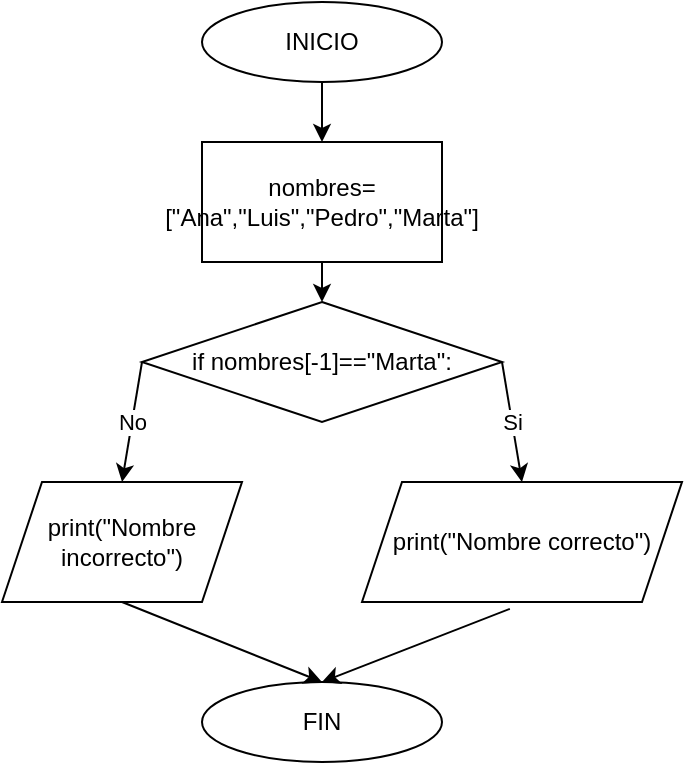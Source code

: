<mxfile version="28.0.9">
  <diagram name="Página-1" id="5l2dGNiINF_7KXSyhK-e">
    <mxGraphModel dx="698" dy="378" grid="1" gridSize="10" guides="1" tooltips="1" connect="1" arrows="1" fold="1" page="1" pageScale="1" pageWidth="827" pageHeight="1169" math="0" shadow="0">
      <root>
        <mxCell id="0" />
        <mxCell id="1" parent="0" />
        <mxCell id="RVckmzkD97EgDxdsqbsB-1" value="INICIO" style="ellipse;whiteSpace=wrap;html=1;" parent="1" vertex="1">
          <mxGeometry x="350" y="210" width="120" height="40" as="geometry" />
        </mxCell>
        <mxCell id="RVckmzkD97EgDxdsqbsB-2" value="nombres=[&quot;Ana&quot;,&quot;Luis&quot;,&quot;Pedro&quot;,&quot;Marta&quot;]" style="rounded=0;whiteSpace=wrap;html=1;" parent="1" vertex="1">
          <mxGeometry x="350" y="280" width="120" height="60" as="geometry" />
        </mxCell>
        <mxCell id="RVckmzkD97EgDxdsqbsB-4" value="" style="endArrow=classic;html=1;rounded=0;exitX=0.5;exitY=1;exitDx=0;exitDy=0;entryX=0.5;entryY=0;entryDx=0;entryDy=0;" parent="1" source="RVckmzkD97EgDxdsqbsB-1" target="RVckmzkD97EgDxdsqbsB-2" edge="1">
          <mxGeometry width="50" height="50" relative="1" as="geometry">
            <mxPoint x="390" y="270" as="sourcePoint" />
            <mxPoint x="440" y="220" as="targetPoint" />
          </mxGeometry>
        </mxCell>
        <mxCell id="RVckmzkD97EgDxdsqbsB-5" value="if nombres[-1]==&quot;Marta&quot;:" style="rhombus;whiteSpace=wrap;html=1;" parent="1" vertex="1">
          <mxGeometry x="320" y="360" width="180" height="60" as="geometry" />
        </mxCell>
        <mxCell id="RVckmzkD97EgDxdsqbsB-6" value="print(&quot;Nombre correcto&quot;)" style="shape=parallelogram;perimeter=parallelogramPerimeter;whiteSpace=wrap;html=1;fixedSize=1;" parent="1" vertex="1">
          <mxGeometry x="430" y="450" width="160" height="60" as="geometry" />
        </mxCell>
        <mxCell id="RVckmzkD97EgDxdsqbsB-7" value="print(&quot;Nombre incorrecto&quot;)" style="shape=parallelogram;perimeter=parallelogramPerimeter;whiteSpace=wrap;html=1;fixedSize=1;" parent="1" vertex="1">
          <mxGeometry x="250" y="450" width="120" height="60" as="geometry" />
        </mxCell>
        <mxCell id="RVckmzkD97EgDxdsqbsB-8" value="" style="endArrow=classic;html=1;rounded=0;exitX=1;exitY=0.5;exitDx=0;exitDy=0;entryX=0.5;entryY=0;entryDx=0;entryDy=0;" parent="1" source="RVckmzkD97EgDxdsqbsB-5" target="RVckmzkD97EgDxdsqbsB-6" edge="1">
          <mxGeometry relative="1" as="geometry">
            <mxPoint x="360" y="410" as="sourcePoint" />
            <mxPoint x="460" y="410" as="targetPoint" />
          </mxGeometry>
        </mxCell>
        <mxCell id="RVckmzkD97EgDxdsqbsB-9" value="Si" style="edgeLabel;resizable=0;html=1;;align=center;verticalAlign=middle;" parent="RVckmzkD97EgDxdsqbsB-8" connectable="0" vertex="1">
          <mxGeometry relative="1" as="geometry" />
        </mxCell>
        <mxCell id="RVckmzkD97EgDxdsqbsB-12" value="" style="endArrow=classic;html=1;rounded=0;exitX=0;exitY=0.5;exitDx=0;exitDy=0;entryX=0.5;entryY=0;entryDx=0;entryDy=0;" parent="1" source="RVckmzkD97EgDxdsqbsB-5" target="RVckmzkD97EgDxdsqbsB-7" edge="1">
          <mxGeometry relative="1" as="geometry">
            <mxPoint x="430" y="440" as="sourcePoint" />
            <mxPoint x="530" y="440" as="targetPoint" />
          </mxGeometry>
        </mxCell>
        <mxCell id="RVckmzkD97EgDxdsqbsB-13" value="No" style="edgeLabel;resizable=0;html=1;;align=center;verticalAlign=middle;" parent="RVckmzkD97EgDxdsqbsB-12" connectable="0" vertex="1">
          <mxGeometry relative="1" as="geometry" />
        </mxCell>
        <mxCell id="RVckmzkD97EgDxdsqbsB-14" value="" style="endArrow=classic;html=1;rounded=0;exitX=0.5;exitY=1;exitDx=0;exitDy=0;entryX=0.5;entryY=0;entryDx=0;entryDy=0;" parent="1" source="RVckmzkD97EgDxdsqbsB-2" target="RVckmzkD97EgDxdsqbsB-5" edge="1">
          <mxGeometry width="50" height="50" relative="1" as="geometry">
            <mxPoint x="450" y="460" as="sourcePoint" />
            <mxPoint x="500" y="410" as="targetPoint" />
          </mxGeometry>
        </mxCell>
        <mxCell id="RVckmzkD97EgDxdsqbsB-15" value="FIN" style="ellipse;whiteSpace=wrap;html=1;" parent="1" vertex="1">
          <mxGeometry x="350" y="550" width="120" height="40" as="geometry" />
        </mxCell>
        <mxCell id="RVckmzkD97EgDxdsqbsB-16" value="" style="endArrow=classic;html=1;rounded=0;exitX=0.462;exitY=1.057;exitDx=0;exitDy=0;exitPerimeter=0;entryX=0.5;entryY=0;entryDx=0;entryDy=0;" parent="1" source="RVckmzkD97EgDxdsqbsB-6" target="RVckmzkD97EgDxdsqbsB-15" edge="1">
          <mxGeometry width="50" height="50" relative="1" as="geometry">
            <mxPoint x="450" y="600" as="sourcePoint" />
            <mxPoint x="500" y="550" as="targetPoint" />
          </mxGeometry>
        </mxCell>
        <mxCell id="RVckmzkD97EgDxdsqbsB-17" value="" style="endArrow=classic;html=1;rounded=0;exitX=0.5;exitY=1;exitDx=0;exitDy=0;entryX=0.5;entryY=0;entryDx=0;entryDy=0;" parent="1" source="RVckmzkD97EgDxdsqbsB-7" target="RVckmzkD97EgDxdsqbsB-15" edge="1">
          <mxGeometry width="50" height="50" relative="1" as="geometry">
            <mxPoint x="450" y="600" as="sourcePoint" />
            <mxPoint x="500" y="550" as="targetPoint" />
          </mxGeometry>
        </mxCell>
      </root>
    </mxGraphModel>
  </diagram>
</mxfile>
